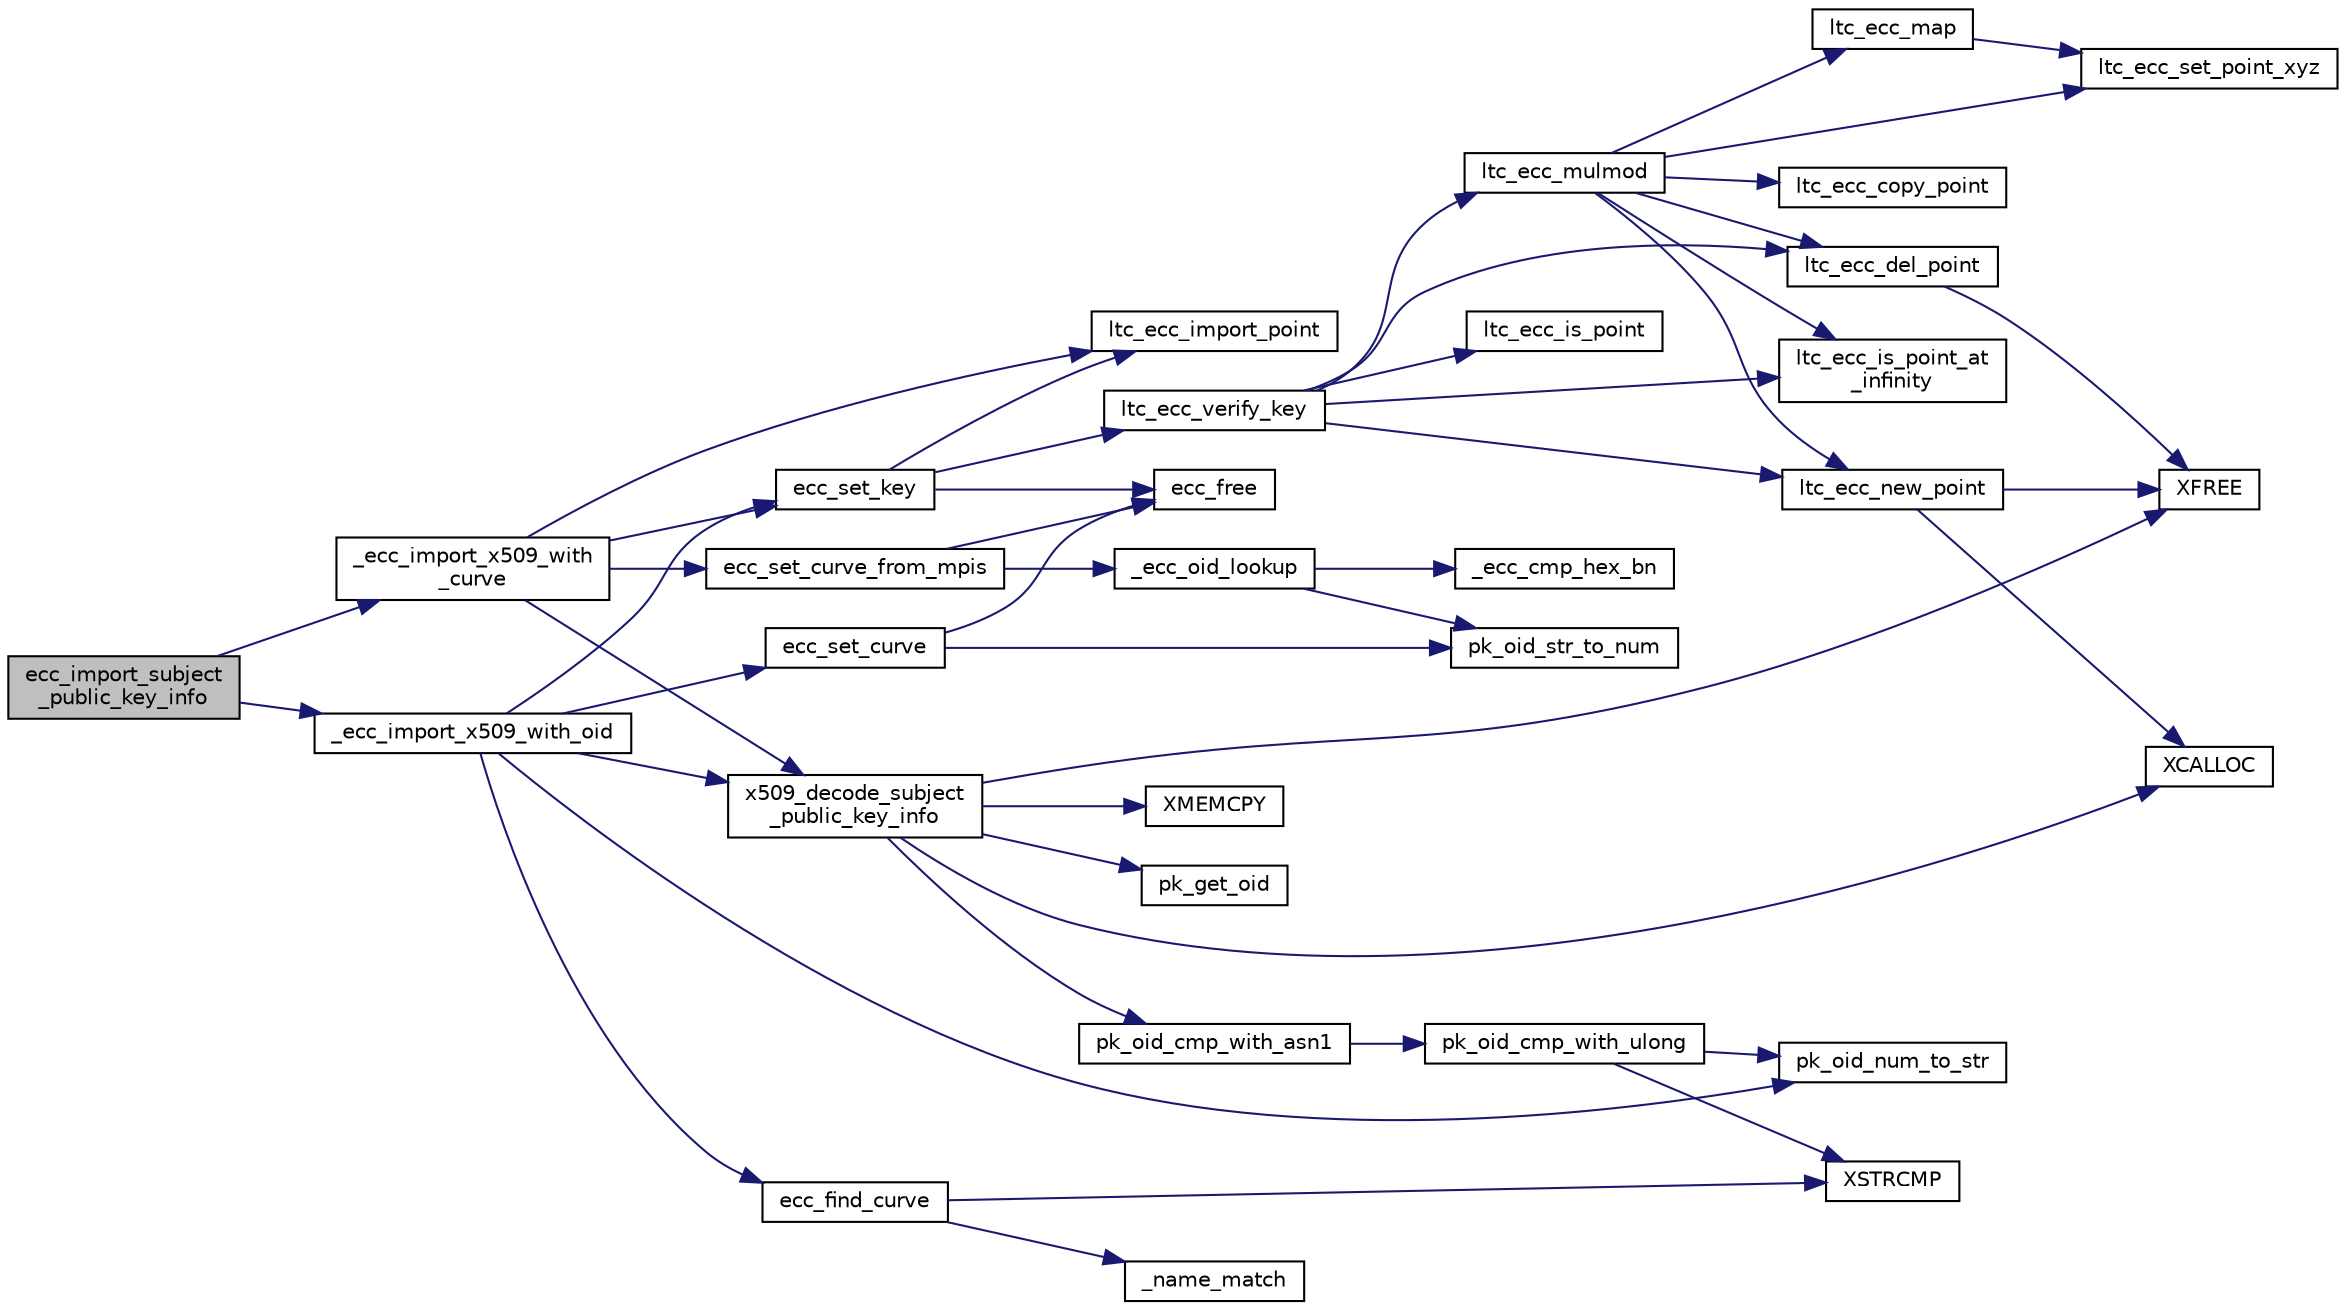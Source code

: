 digraph "ecc_import_subject_public_key_info"
{
 // LATEX_PDF_SIZE
  edge [fontname="Helvetica",fontsize="10",labelfontname="Helvetica",labelfontsize="10"];
  node [fontname="Helvetica",fontsize="10",shape=record];
  rankdir="LR";
  Node531 [label="ecc_import_subject\l_public_key_info",height=0.2,width=0.4,color="black", fillcolor="grey75", style="filled", fontcolor="black",tooltip=" "];
  Node531 -> Node532 [color="midnightblue",fontsize="10",style="solid"];
  Node532 [label="_ecc_import_x509_with\l_curve",height=0.2,width=0.4,color="black", fillcolor="white", style="filled",URL="$ecc__import__x509_8c.html#adf48b3ba468c0324055e9413a82d39f5",tooltip=" "];
  Node532 -> Node533 [color="midnightblue",fontsize="10",style="solid"];
  Node533 [label="x509_decode_subject\l_public_key_info",height=0.2,width=0.4,color="black", fillcolor="white", style="filled",URL="$tomcrypt__private_8h.html#aec241d5f502a71d5a72188a42d6be5f0",tooltip="Decode a SubjectPublicKeyInfo."];
  Node533 -> Node534 [color="midnightblue",fontsize="10",style="solid"];
  Node534 [label="pk_get_oid",height=0.2,width=0.4,color="black", fillcolor="white", style="filled",URL="$tomcrypt__private_8h.html#acff5b3d0c6e1145e07d1a3ff53fadce5",tooltip=" "];
  Node533 -> Node535 [color="midnightblue",fontsize="10",style="solid"];
  Node535 [label="XCALLOC",height=0.2,width=0.4,color="black", fillcolor="white", style="filled",URL="$tomcrypt__cfg_8h.html#a151dda14cd7acae31eaf1102b0cc0685",tooltip=" "];
  Node533 -> Node536 [color="midnightblue",fontsize="10",style="solid"];
  Node536 [label="pk_oid_cmp_with_asn1",height=0.2,width=0.4,color="black", fillcolor="white", style="filled",URL="$tomcrypt__private_8h.html#aaa860b1fbc776e0760df8934a6aa245a",tooltip=" "];
  Node536 -> Node537 [color="midnightblue",fontsize="10",style="solid"];
  Node537 [label="pk_oid_cmp_with_ulong",height=0.2,width=0.4,color="black", fillcolor="white", style="filled",URL="$pk__oid__cmp_8c.html#a4283c0cfa77d37ab8add0b7c531d3d6f",tooltip=" "];
  Node537 -> Node538 [color="midnightblue",fontsize="10",style="solid"];
  Node538 [label="pk_oid_num_to_str",height=0.2,width=0.4,color="black", fillcolor="white", style="filled",URL="$tomcrypt__private_8h.html#a5ead1435fcad3d1f1842a6419079f036",tooltip=" "];
  Node537 -> Node539 [color="midnightblue",fontsize="10",style="solid"];
  Node539 [label="XSTRCMP",height=0.2,width=0.4,color="black", fillcolor="white", style="filled",URL="$tomcrypt__cfg_8h.html#a5d6e3d69e1d3f54de008b963bba3c6b3",tooltip=" "];
  Node533 -> Node540 [color="midnightblue",fontsize="10",style="solid"];
  Node540 [label="XMEMCPY",height=0.2,width=0.4,color="black", fillcolor="white", style="filled",URL="$tomcrypt__cfg_8h.html#a7691dd48d60d5fc6daf2fa7ec4c55e12",tooltip=" "];
  Node533 -> Node541 [color="midnightblue",fontsize="10",style="solid"];
  Node541 [label="XFREE",height=0.2,width=0.4,color="black", fillcolor="white", style="filled",URL="$tomcrypt__cfg_8h.html#a260d66fc0690e0502cf3bfe7b5244b75",tooltip=" "];
  Node532 -> Node542 [color="midnightblue",fontsize="10",style="solid"];
  Node542 [label="ltc_ecc_import_point",height=0.2,width=0.4,color="black", fillcolor="white", style="filled",URL="$tomcrypt__private_8h.html#aa63889eb69cecc42e44b7dfa9ad9d473",tooltip=" "];
  Node532 -> Node543 [color="midnightblue",fontsize="10",style="solid"];
  Node543 [label="ecc_set_curve_from_mpis",height=0.2,width=0.4,color="black", fillcolor="white", style="filled",URL="$tomcrypt__private_8h.html#a5058c67d67d65a00c30b08ee3c0149f1",tooltip=" "];
  Node543 -> Node544 [color="midnightblue",fontsize="10",style="solid"];
  Node544 [label="_ecc_oid_lookup",height=0.2,width=0.4,color="black", fillcolor="white", style="filled",URL="$ecc__set__curve__internal_8c.html#a3d657756a1e38d4f275973a9a0f98fd1",tooltip=" "];
  Node544 -> Node545 [color="midnightblue",fontsize="10",style="solid"];
  Node545 [label="_ecc_cmp_hex_bn",height=0.2,width=0.4,color="black", fillcolor="white", style="filled",URL="$ecc__set__curve__internal_8c.html#a40d2c68ba7bf62f5ad1b7395b21979df",tooltip=" "];
  Node544 -> Node546 [color="midnightblue",fontsize="10",style="solid"];
  Node546 [label="pk_oid_str_to_num",height=0.2,width=0.4,color="black", fillcolor="white", style="filled",URL="$tomcrypt__private_8h.html#ad99c87d19f50f703708d36a931fe5df6",tooltip=" "];
  Node543 -> Node547 [color="midnightblue",fontsize="10",style="solid"];
  Node547 [label="ecc_free",height=0.2,width=0.4,color="black", fillcolor="white", style="filled",URL="$ecc__free_8c.html#a73cd81ea7d3b24f2d9ef309c4b22e3b7",tooltip="Free an ECC key from memory."];
  Node532 -> Node548 [color="midnightblue",fontsize="10",style="solid"];
  Node548 [label="ecc_set_key",height=0.2,width=0.4,color="black", fillcolor="white", style="filled",URL="$ecc__set__key_8c.html#ab9df550c0c55f7e0054a82ae98eec1bf",tooltip=" "];
  Node548 -> Node542 [color="midnightblue",fontsize="10",style="solid"];
  Node548 -> Node549 [color="midnightblue",fontsize="10",style="solid"];
  Node549 [label="ltc_ecc_verify_key",height=0.2,width=0.4,color="black", fillcolor="white", style="filled",URL="$tomcrypt__private_8h.html#ac0dfaf009d9b0101291727341a20bb40",tooltip="Verify a key according to ANSI spec."];
  Node549 -> Node550 [color="midnightblue",fontsize="10",style="solid"];
  Node550 [label="ltc_ecc_is_point",height=0.2,width=0.4,color="black", fillcolor="white", style="filled",URL="$tomcrypt__private_8h.html#affd37f56571ffc28d2c2687a76014b11",tooltip="Returns whether [x,y] is a point on curve defined by dp."];
  Node549 -> Node551 [color="midnightblue",fontsize="10",style="solid"];
  Node551 [label="ltc_ecc_new_point",height=0.2,width=0.4,color="black", fillcolor="white", style="filled",URL="$tomcrypt__private_8h.html#a532af6ef2d0f6d1d8cd79e5f81e87cf8",tooltip="Allocate a new ECC point."];
  Node551 -> Node535 [color="midnightblue",fontsize="10",style="solid"];
  Node551 -> Node541 [color="midnightblue",fontsize="10",style="solid"];
  Node549 -> Node552 [color="midnightblue",fontsize="10",style="solid"];
  Node552 [label="ltc_ecc_mulmod",height=0.2,width=0.4,color="black", fillcolor="white", style="filled",URL="$tomcrypt__private_8h.html#a818e5e4135d8aa58cf09e502e98ccc90",tooltip="Perform a point multiplication (timing resistant)"];
  Node552 -> Node553 [color="midnightblue",fontsize="10",style="solid"];
  Node553 [label="ltc_ecc_is_point_at\l_infinity",height=0.2,width=0.4,color="black", fillcolor="white", style="filled",URL="$tomcrypt__private_8h.html#a54a2d7d30af25ef341a8aca09269177d",tooltip=" "];
  Node552 -> Node554 [color="midnightblue",fontsize="10",style="solid"];
  Node554 [label="ltc_ecc_set_point_xyz",height=0.2,width=0.4,color="black", fillcolor="white", style="filled",URL="$tomcrypt__private_8h.html#adc0366a4a0c272b7594bcea0d8fe7ccb",tooltip=" "];
  Node552 -> Node551 [color="midnightblue",fontsize="10",style="solid"];
  Node552 -> Node555 [color="midnightblue",fontsize="10",style="solid"];
  Node555 [label="ltc_ecc_del_point",height=0.2,width=0.4,color="black", fillcolor="white", style="filled",URL="$tomcrypt__private_8h.html#a4cef83a7c070c94ff78d4df10a7b624f",tooltip="Free an ECC point from memory."];
  Node555 -> Node541 [color="midnightblue",fontsize="10",style="solid"];
  Node552 -> Node556 [color="midnightblue",fontsize="10",style="solid"];
  Node556 [label="ltc_ecc_copy_point",height=0.2,width=0.4,color="black", fillcolor="white", style="filled",URL="$tomcrypt__private_8h.html#a4b36b54e30a0a87aff57a936b386df7f",tooltip=" "];
  Node552 -> Node557 [color="midnightblue",fontsize="10",style="solid"];
  Node557 [label="ltc_ecc_map",height=0.2,width=0.4,color="black", fillcolor="white", style="filled",URL="$tomcrypt__private_8h.html#af9f9d49f05241e41e2f8660afdaf7dac",tooltip="Map a projective jacbobian point back to affine space."];
  Node557 -> Node554 [color="midnightblue",fontsize="10",style="solid"];
  Node549 -> Node553 [color="midnightblue",fontsize="10",style="solid"];
  Node549 -> Node555 [color="midnightblue",fontsize="10",style="solid"];
  Node548 -> Node547 [color="midnightblue",fontsize="10",style="solid"];
  Node531 -> Node558 [color="midnightblue",fontsize="10",style="solid"];
  Node558 [label="_ecc_import_x509_with_oid",height=0.2,width=0.4,color="black", fillcolor="white", style="filled",URL="$ecc__import__x509_8c.html#a95f6b54b054138d6b43afc3876908bad",tooltip=" "];
  Node558 -> Node533 [color="midnightblue",fontsize="10",style="solid"];
  Node558 -> Node538 [color="midnightblue",fontsize="10",style="solid"];
  Node558 -> Node559 [color="midnightblue",fontsize="10",style="solid"];
  Node559 [label="ecc_find_curve",height=0.2,width=0.4,color="black", fillcolor="white", style="filled",URL="$ecc__find__curve_8c.html#ad928083861ba212cb0c270bcf10b0403",tooltip=" "];
  Node559 -> Node539 [color="midnightblue",fontsize="10",style="solid"];
  Node559 -> Node560 [color="midnightblue",fontsize="10",style="solid"];
  Node560 [label="_name_match",height=0.2,width=0.4,color="black", fillcolor="white", style="filled",URL="$ecc__find__curve_8c.html#a78e7ebed1017ea1869d0a9eb80fcfb0f",tooltip=" "];
  Node558 -> Node561 [color="midnightblue",fontsize="10",style="solid"];
  Node561 [label="ecc_set_curve",height=0.2,width=0.4,color="black", fillcolor="white", style="filled",URL="$ecc__set__curve_8c.html#ae59e3d6f85b87d050df0ece7c6f5c661",tooltip=" "];
  Node561 -> Node546 [color="midnightblue",fontsize="10",style="solid"];
  Node561 -> Node547 [color="midnightblue",fontsize="10",style="solid"];
  Node558 -> Node548 [color="midnightblue",fontsize="10",style="solid"];
}
